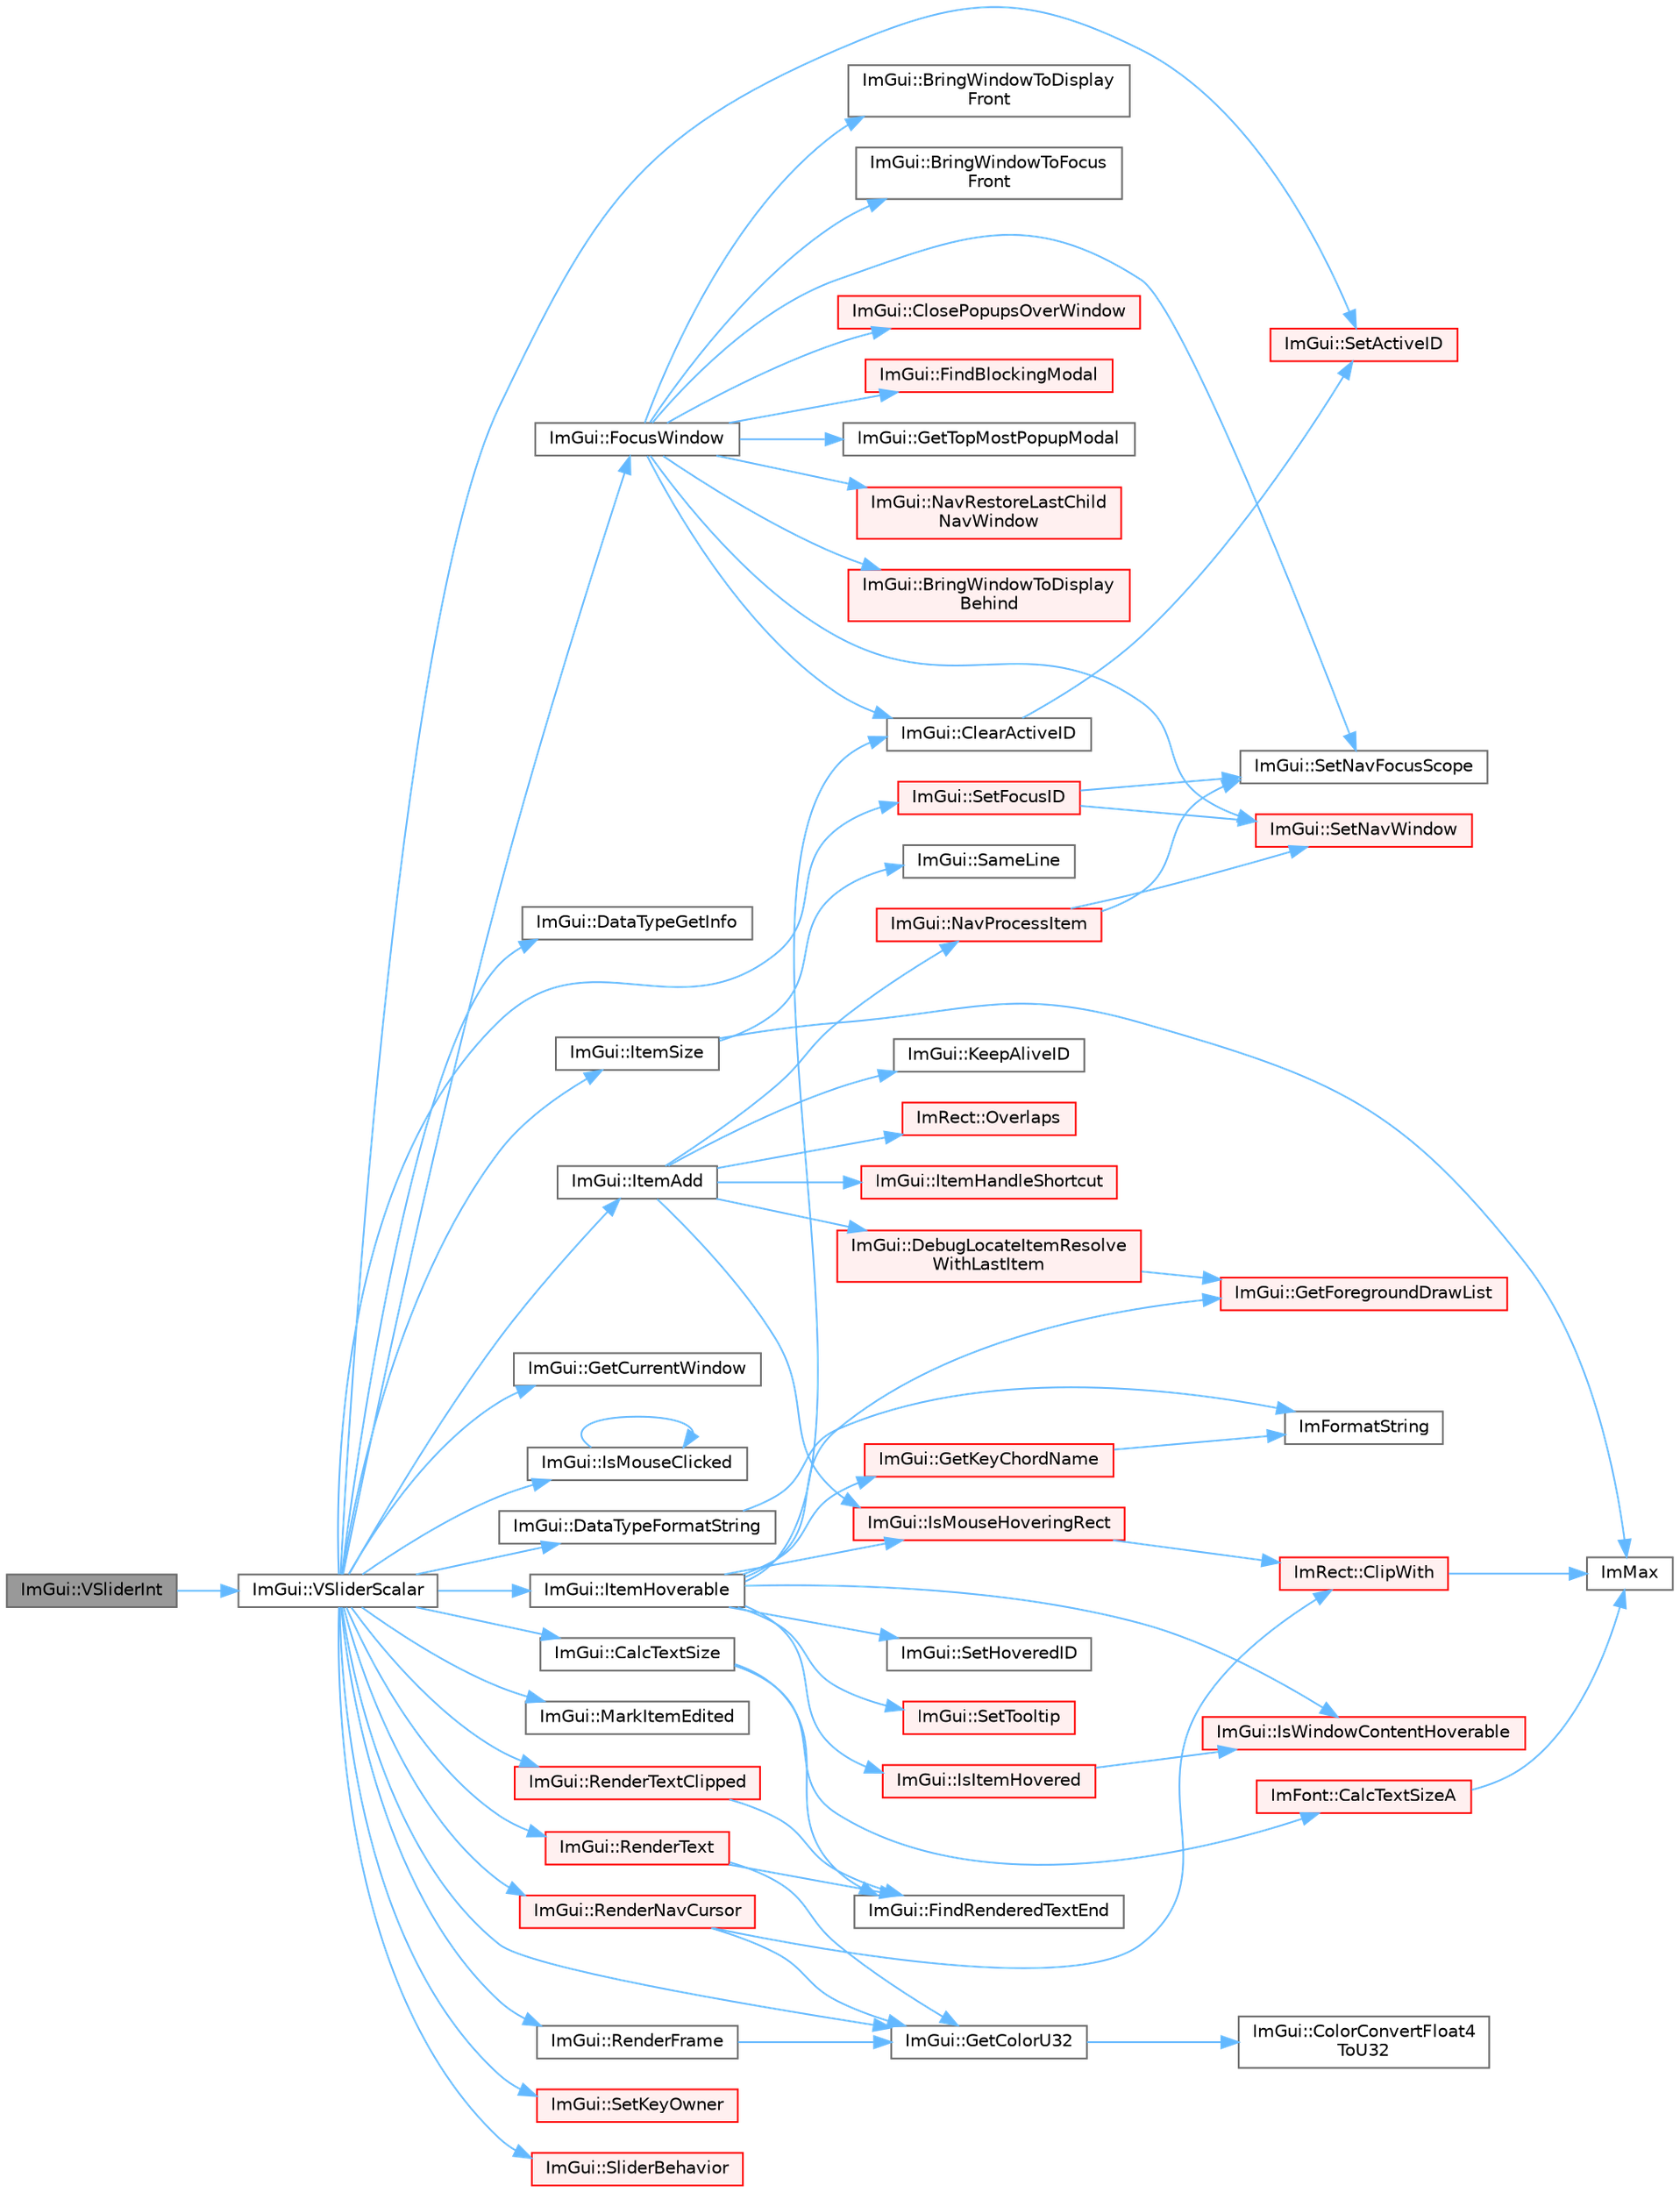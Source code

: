 digraph "ImGui::VSliderInt"
{
 // LATEX_PDF_SIZE
  bgcolor="transparent";
  edge [fontname=Helvetica,fontsize=10,labelfontname=Helvetica,labelfontsize=10];
  node [fontname=Helvetica,fontsize=10,shape=box,height=0.2,width=0.4];
  rankdir="LR";
  Node1 [id="Node000001",label="ImGui::VSliderInt",height=0.2,width=0.4,color="gray40", fillcolor="grey60", style="filled", fontcolor="black",tooltip=" "];
  Node1 -> Node2 [id="edge1_Node000001_Node000002",color="steelblue1",style="solid",tooltip=" "];
  Node2 [id="Node000002",label="ImGui::VSliderScalar",height=0.2,width=0.4,color="grey40", fillcolor="white", style="filled",URL="$namespace_im_gui.html#a6ad24ca37a530d43f9d1c727d94e4829",tooltip=" "];
  Node2 -> Node3 [id="edge2_Node000002_Node000003",color="steelblue1",style="solid",tooltip=" "];
  Node3 [id="Node000003",label="ImGui::CalcTextSize",height=0.2,width=0.4,color="grey40", fillcolor="white", style="filled",URL="$namespace_im_gui.html#a848b9db6cc4a186751c0ecebcaadc33b",tooltip=" "];
  Node3 -> Node4 [id="edge3_Node000003_Node000004",color="steelblue1",style="solid",tooltip=" "];
  Node4 [id="Node000004",label="ImFont::CalcTextSizeA",height=0.2,width=0.4,color="red", fillcolor="#FFF0F0", style="filled",URL="$struct_im_font.html#a418146c00c3dee351a411b952cce5175",tooltip=" "];
  Node4 -> Node11 [id="edge4_Node000004_Node000011",color="steelblue1",style="solid",tooltip=" "];
  Node11 [id="Node000011",label="ImMax",height=0.2,width=0.4,color="grey40", fillcolor="white", style="filled",URL="$imgui__internal_8h.html#a7667efd95147d0422f140917c71a9226",tooltip=" "];
  Node3 -> Node12 [id="edge5_Node000003_Node000012",color="steelblue1",style="solid",tooltip=" "];
  Node12 [id="Node000012",label="ImGui::FindRenderedTextEnd",height=0.2,width=0.4,color="grey40", fillcolor="white", style="filled",URL="$namespace_im_gui.html#a7671e1dbc803a31b06081b52a771d83f",tooltip=" "];
  Node2 -> Node13 [id="edge6_Node000002_Node000013",color="steelblue1",style="solid",tooltip=" "];
  Node13 [id="Node000013",label="ImGui::DataTypeFormatString",height=0.2,width=0.4,color="grey40", fillcolor="white", style="filled",URL="$namespace_im_gui.html#a5fda8e22d0e4721940aefcb7232b1f82",tooltip=" "];
  Node13 -> Node14 [id="edge7_Node000013_Node000014",color="steelblue1",style="solid",tooltip=" "];
  Node14 [id="Node000014",label="ImFormatString",height=0.2,width=0.4,color="grey40", fillcolor="white", style="filled",URL="$imgui_8cpp.html#a75ccaf7d676b1f567ba888ae42ac3809",tooltip=" "];
  Node2 -> Node15 [id="edge8_Node000002_Node000015",color="steelblue1",style="solid",tooltip=" "];
  Node15 [id="Node000015",label="ImGui::DataTypeGetInfo",height=0.2,width=0.4,color="grey40", fillcolor="white", style="filled",URL="$namespace_im_gui.html#a5b25ed1443e5a28d5a5725892e896578",tooltip=" "];
  Node2 -> Node16 [id="edge9_Node000002_Node000016",color="steelblue1",style="solid",tooltip=" "];
  Node16 [id="Node000016",label="ImGui::FocusWindow",height=0.2,width=0.4,color="grey40", fillcolor="white", style="filled",URL="$namespace_im_gui.html#a27aa6f2f3aa11778c6d023b1b223f262",tooltip=" "];
  Node16 -> Node17 [id="edge10_Node000016_Node000017",color="steelblue1",style="solid",tooltip=" "];
  Node17 [id="Node000017",label="ImGui::BringWindowToDisplay\lBehind",height=0.2,width=0.4,color="red", fillcolor="#FFF0F0", style="filled",URL="$namespace_im_gui.html#a8cae2f7a08f820a8d5349d1964603b20",tooltip=" "];
  Node16 -> Node19 [id="edge11_Node000016_Node000019",color="steelblue1",style="solid",tooltip=" "];
  Node19 [id="Node000019",label="ImGui::BringWindowToDisplay\lFront",height=0.2,width=0.4,color="grey40", fillcolor="white", style="filled",URL="$namespace_im_gui.html#a1f7b95f36d03751c928af7b1b745e959",tooltip=" "];
  Node16 -> Node20 [id="edge12_Node000016_Node000020",color="steelblue1",style="solid",tooltip=" "];
  Node20 [id="Node000020",label="ImGui::BringWindowToFocus\lFront",height=0.2,width=0.4,color="grey40", fillcolor="white", style="filled",URL="$namespace_im_gui.html#affe95a2dc969f0d15fbd4b588c94ac1a",tooltip=" "];
  Node16 -> Node21 [id="edge13_Node000016_Node000021",color="steelblue1",style="solid",tooltip=" "];
  Node21 [id="Node000021",label="ImGui::ClearActiveID",height=0.2,width=0.4,color="grey40", fillcolor="white", style="filled",URL="$namespace_im_gui.html#a17ff60ad1e2669130ac38a04d16eb354",tooltip=" "];
  Node21 -> Node22 [id="edge14_Node000021_Node000022",color="steelblue1",style="solid",tooltip=" "];
  Node22 [id="Node000022",label="ImGui::SetActiveID",height=0.2,width=0.4,color="red", fillcolor="#FFF0F0", style="filled",URL="$namespace_im_gui.html#a27b8ace13a8c421ee8405f0cbebe4ead",tooltip=" "];
  Node16 -> Node24 [id="edge15_Node000016_Node000024",color="steelblue1",style="solid",tooltip=" "];
  Node24 [id="Node000024",label="ImGui::ClosePopupsOverWindow",height=0.2,width=0.4,color="red", fillcolor="#FFF0F0", style="filled",URL="$namespace_im_gui.html#a0076b153c697cb85e263fcbd59340bce",tooltip=" "];
  Node16 -> Node29 [id="edge16_Node000016_Node000029",color="steelblue1",style="solid",tooltip=" "];
  Node29 [id="Node000029",label="ImGui::FindBlockingModal",height=0.2,width=0.4,color="red", fillcolor="#FFF0F0", style="filled",URL="$namespace_im_gui.html#a196705a4195b41a57470ef6553cb440c",tooltip=" "];
  Node16 -> Node30 [id="edge17_Node000016_Node000030",color="steelblue1",style="solid",tooltip=" "];
  Node30 [id="Node000030",label="ImGui::GetTopMostPopupModal",height=0.2,width=0.4,color="grey40", fillcolor="white", style="filled",URL="$namespace_im_gui.html#a6b905269b079f5e07755db52cc6e52df",tooltip=" "];
  Node16 -> Node31 [id="edge18_Node000016_Node000031",color="steelblue1",style="solid",tooltip=" "];
  Node31 [id="Node000031",label="ImGui::NavRestoreLastChild\lNavWindow",height=0.2,width=0.4,color="red", fillcolor="#FFF0F0", style="filled",URL="$namespace_im_gui.html#ae9ed208c0b64e4919e5de1cb83b2db2a",tooltip=" "];
  Node16 -> Node33 [id="edge19_Node000016_Node000033",color="steelblue1",style="solid",tooltip=" "];
  Node33 [id="Node000033",label="ImGui::SetNavFocusScope",height=0.2,width=0.4,color="grey40", fillcolor="white", style="filled",URL="$namespace_im_gui.html#ada2736a9b034b93ba877f46577bc5e8b",tooltip=" "];
  Node16 -> Node34 [id="edge20_Node000016_Node000034",color="steelblue1",style="solid",tooltip=" "];
  Node34 [id="Node000034",label="ImGui::SetNavWindow",height=0.2,width=0.4,color="red", fillcolor="#FFF0F0", style="filled",URL="$namespace_im_gui.html#aa422c756f467e650d67b4fb1b74ff5a1",tooltip=" "];
  Node2 -> Node36 [id="edge21_Node000002_Node000036",color="steelblue1",style="solid",tooltip=" "];
  Node36 [id="Node000036",label="ImGui::GetColorU32",height=0.2,width=0.4,color="grey40", fillcolor="white", style="filled",URL="$namespace_im_gui.html#a0de2d9bd347d9866511eb8d014e62556",tooltip=" "];
  Node36 -> Node37 [id="edge22_Node000036_Node000037",color="steelblue1",style="solid",tooltip=" "];
  Node37 [id="Node000037",label="ImGui::ColorConvertFloat4\lToU32",height=0.2,width=0.4,color="grey40", fillcolor="white", style="filled",URL="$namespace_im_gui.html#abe2691de0b1a71c774ab24cc91564a94",tooltip=" "];
  Node2 -> Node38 [id="edge23_Node000002_Node000038",color="steelblue1",style="solid",tooltip=" "];
  Node38 [id="Node000038",label="ImGui::GetCurrentWindow",height=0.2,width=0.4,color="grey40", fillcolor="white", style="filled",URL="$namespace_im_gui.html#ac452417b5004ca16a814a72cff153526",tooltip=" "];
  Node2 -> Node39 [id="edge24_Node000002_Node000039",color="steelblue1",style="solid",tooltip=" "];
  Node39 [id="Node000039",label="ImGui::IsMouseClicked",height=0.2,width=0.4,color="grey40", fillcolor="white", style="filled",URL="$namespace_im_gui.html#a2d430db9485d0b3d86d51d5436225495",tooltip=" "];
  Node39 -> Node39 [id="edge25_Node000039_Node000039",color="steelblue1",style="solid",tooltip=" "];
  Node2 -> Node40 [id="edge26_Node000002_Node000040",color="steelblue1",style="solid",tooltip=" "];
  Node40 [id="Node000040",label="ImGui::ItemAdd",height=0.2,width=0.4,color="grey40", fillcolor="white", style="filled",URL="$namespace_im_gui.html#a0c2ccafc8d403c02a6590ac21157b9ac",tooltip=" "];
  Node40 -> Node41 [id="edge27_Node000040_Node000041",color="steelblue1",style="solid",tooltip=" "];
  Node41 [id="Node000041",label="ImGui::DebugLocateItemResolve\lWithLastItem",height=0.2,width=0.4,color="red", fillcolor="#FFF0F0", style="filled",URL="$namespace_im_gui.html#ae8ab0d7dfc90af8e82db3ed9e7829219",tooltip=" "];
  Node41 -> Node57 [id="edge28_Node000041_Node000057",color="steelblue1",style="solid",tooltip=" "];
  Node57 [id="Node000057",label="ImGui::GetForegroundDrawList",height=0.2,width=0.4,color="red", fillcolor="#FFF0F0", style="filled",URL="$namespace_im_gui.html#a77e1a981b472415e6613a2bd0966d817",tooltip=" "];
  Node40 -> Node64 [id="edge29_Node000040_Node000064",color="steelblue1",style="solid",tooltip=" "];
  Node64 [id="Node000064",label="ImGui::IsMouseHoveringRect",height=0.2,width=0.4,color="red", fillcolor="#FFF0F0", style="filled",URL="$namespace_im_gui.html#ae0b8ea0e06c457316d6aed6c5b2a1c25",tooltip=" "];
  Node64 -> Node65 [id="edge30_Node000064_Node000065",color="steelblue1",style="solid",tooltip=" "];
  Node65 [id="Node000065",label="ImRect::ClipWith",height=0.2,width=0.4,color="red", fillcolor="#FFF0F0", style="filled",URL="$struct_im_rect.html#ac02d5cf6ce0358aea9ed9df43d368f3f",tooltip=" "];
  Node65 -> Node11 [id="edge31_Node000065_Node000011",color="steelblue1",style="solid",tooltip=" "];
  Node40 -> Node68 [id="edge32_Node000040_Node000068",color="steelblue1",style="solid",tooltip=" "];
  Node68 [id="Node000068",label="ImGui::ItemHandleShortcut",height=0.2,width=0.4,color="red", fillcolor="#FFF0F0", style="filled",URL="$namespace_im_gui.html#a338deb537666a886cf3ece08c07e9fa9",tooltip=" "];
  Node40 -> Node71 [id="edge33_Node000040_Node000071",color="steelblue1",style="solid",tooltip=" "];
  Node71 [id="Node000071",label="ImGui::KeepAliveID",height=0.2,width=0.4,color="grey40", fillcolor="white", style="filled",URL="$namespace_im_gui.html#a85a245c78a9f7c351636bdad6e60c488",tooltip=" "];
  Node40 -> Node72 [id="edge34_Node000040_Node000072",color="steelblue1",style="solid",tooltip=" "];
  Node72 [id="Node000072",label="ImGui::NavProcessItem",height=0.2,width=0.4,color="red", fillcolor="#FFF0F0", style="filled",URL="$namespace_im_gui.html#aa217c2f0448788f3c064bf828a8f9d8f",tooltip=" "];
  Node72 -> Node33 [id="edge35_Node000072_Node000033",color="steelblue1",style="solid",tooltip=" "];
  Node72 -> Node34 [id="edge36_Node000072_Node000034",color="steelblue1",style="solid",tooltip=" "];
  Node40 -> Node90 [id="edge37_Node000040_Node000090",color="steelblue1",style="solid",tooltip=" "];
  Node90 [id="Node000090",label="ImRect::Overlaps",height=0.2,width=0.4,color="red", fillcolor="#FFF0F0", style="filled",URL="$struct_im_rect.html#a0af3bade3781e5e7c6afdf71ccfb0d43",tooltip=" "];
  Node2 -> Node91 [id="edge38_Node000002_Node000091",color="steelblue1",style="solid",tooltip=" "];
  Node91 [id="Node000091",label="ImGui::ItemHoverable",height=0.2,width=0.4,color="grey40", fillcolor="white", style="filled",URL="$namespace_im_gui.html#a1d7304e335dbe35c4d97b67854111ed2",tooltip=" "];
  Node91 -> Node21 [id="edge39_Node000091_Node000021",color="steelblue1",style="solid",tooltip=" "];
  Node91 -> Node57 [id="edge40_Node000091_Node000057",color="steelblue1",style="solid",tooltip=" "];
  Node91 -> Node92 [id="edge41_Node000091_Node000092",color="steelblue1",style="solid",tooltip=" "];
  Node92 [id="Node000092",label="ImGui::GetKeyChordName",height=0.2,width=0.4,color="red", fillcolor="#FFF0F0", style="filled",URL="$namespace_im_gui.html#a4711f04593c21dee2ecb1f736c4da981",tooltip=" "];
  Node92 -> Node14 [id="edge42_Node000092_Node000014",color="steelblue1",style="solid",tooltip=" "];
  Node91 -> Node99 [id="edge43_Node000091_Node000099",color="steelblue1",style="solid",tooltip=" "];
  Node99 [id="Node000099",label="ImGui::IsItemHovered",height=0.2,width=0.4,color="red", fillcolor="#FFF0F0", style="filled",URL="$namespace_im_gui.html#ac9a400eff3a9561d95e80486c52a660b",tooltip=" "];
  Node99 -> Node103 [id="edge44_Node000099_Node000103",color="steelblue1",style="solid",tooltip=" "];
  Node103 [id="Node000103",label="ImGui::IsWindowContentHoverable",height=0.2,width=0.4,color="red", fillcolor="#FFF0F0", style="filled",URL="$namespace_im_gui.html#ab3095c274afa3c3d73e1d5cae190f469",tooltip=" "];
  Node91 -> Node64 [id="edge45_Node000091_Node000064",color="steelblue1",style="solid",tooltip=" "];
  Node91 -> Node103 [id="edge46_Node000091_Node000103",color="steelblue1",style="solid",tooltip=" "];
  Node91 -> Node104 [id="edge47_Node000091_Node000104",color="steelblue1",style="solid",tooltip=" "];
  Node104 [id="Node000104",label="ImGui::SetHoveredID",height=0.2,width=0.4,color="grey40", fillcolor="white", style="filled",URL="$namespace_im_gui.html#aba1f0c75d6f98702e6b02eb1bc30d915",tooltip=" "];
  Node91 -> Node105 [id="edge48_Node000091_Node000105",color="steelblue1",style="solid",tooltip=" "];
  Node105 [id="Node000105",label="ImGui::SetTooltip",height=0.2,width=0.4,color="red", fillcolor="#FFF0F0", style="filled",URL="$namespace_im_gui.html#a313073fa01b8a9791f241ef93091ce92",tooltip=" "];
  Node2 -> Node175 [id="edge49_Node000002_Node000175",color="steelblue1",style="solid",tooltip=" "];
  Node175 [id="Node000175",label="ImGui::ItemSize",height=0.2,width=0.4,color="grey40", fillcolor="white", style="filled",URL="$namespace_im_gui.html#a4b5818a652d943ea54e0cec9fb3943d7",tooltip=" "];
  Node175 -> Node11 [id="edge50_Node000175_Node000011",color="steelblue1",style="solid",tooltip=" "];
  Node175 -> Node176 [id="edge51_Node000175_Node000176",color="steelblue1",style="solid",tooltip=" "];
  Node176 [id="Node000176",label="ImGui::SameLine",height=0.2,width=0.4,color="grey40", fillcolor="white", style="filled",URL="$namespace_im_gui.html#addd433eb3aae59119e341e80db474f66",tooltip=" "];
  Node2 -> Node285 [id="edge52_Node000002_Node000285",color="steelblue1",style="solid",tooltip=" "];
  Node285 [id="Node000285",label="ImGui::MarkItemEdited",height=0.2,width=0.4,color="grey40", fillcolor="white", style="filled",URL="$namespace_im_gui.html#a83036681a36fbee2d35b5b57a1ef72e6",tooltip=" "];
  Node2 -> Node228 [id="edge53_Node000002_Node000228",color="steelblue1",style="solid",tooltip=" "];
  Node228 [id="Node000228",label="ImGui::RenderFrame",height=0.2,width=0.4,color="grey40", fillcolor="white", style="filled",URL="$namespace_im_gui.html#a6eb97ff501764c37df4ffd99ebadeba7",tooltip=" "];
  Node228 -> Node36 [id="edge54_Node000228_Node000036",color="steelblue1",style="solid",tooltip=" "];
  Node2 -> Node229 [id="edge55_Node000002_Node000229",color="steelblue1",style="solid",tooltip=" "];
  Node229 [id="Node000229",label="ImGui::RenderNavCursor",height=0.2,width=0.4,color="red", fillcolor="#FFF0F0", style="filled",URL="$namespace_im_gui.html#a2722dcfe26c7f6e8cd522102ef5b7df2",tooltip=" "];
  Node229 -> Node65 [id="edge56_Node000229_Node000065",color="steelblue1",style="solid",tooltip=" "];
  Node229 -> Node36 [id="edge57_Node000229_Node000036",color="steelblue1",style="solid",tooltip=" "];
  Node2 -> Node273 [id="edge58_Node000002_Node000273",color="steelblue1",style="solid",tooltip=" "];
  Node273 [id="Node000273",label="ImGui::RenderText",height=0.2,width=0.4,color="red", fillcolor="#FFF0F0", style="filled",URL="$namespace_im_gui.html#a9971ce57f2a288ac3a12df886c5550d1",tooltip=" "];
  Node273 -> Node12 [id="edge59_Node000273_Node000012",color="steelblue1",style="solid",tooltip=" "];
  Node273 -> Node36 [id="edge60_Node000273_Node000036",color="steelblue1",style="solid",tooltip=" "];
  Node2 -> Node279 [id="edge61_Node000002_Node000279",color="steelblue1",style="solid",tooltip=" "];
  Node279 [id="Node000279",label="ImGui::RenderTextClipped",height=0.2,width=0.4,color="red", fillcolor="#FFF0F0", style="filled",URL="$namespace_im_gui.html#ab362eafae794c7364a6b96ea06f38eb9",tooltip=" "];
  Node279 -> Node12 [id="edge62_Node000279_Node000012",color="steelblue1",style="solid",tooltip=" "];
  Node2 -> Node22 [id="edge63_Node000002_Node000022",color="steelblue1",style="solid",tooltip=" "];
  Node2 -> Node288 [id="edge64_Node000002_Node000288",color="steelblue1",style="solid",tooltip=" "];
  Node288 [id="Node000288",label="ImGui::SetFocusID",height=0.2,width=0.4,color="red", fillcolor="#FFF0F0", style="filled",URL="$namespace_im_gui.html#a8ad578d7141486ff12b59b0c251234e6",tooltip=" "];
  Node288 -> Node33 [id="edge65_Node000288_Node000033",color="steelblue1",style="solid",tooltip=" "];
  Node288 -> Node34 [id="edge66_Node000288_Node000034",color="steelblue1",style="solid",tooltip=" "];
  Node2 -> Node212 [id="edge67_Node000002_Node000212",color="steelblue1",style="solid",tooltip=" "];
  Node212 [id="Node000212",label="ImGui::SetKeyOwner",height=0.2,width=0.4,color="red", fillcolor="#FFF0F0", style="filled",URL="$namespace_im_gui.html#ac415798dd69ab045cda84dd14a52c3ea",tooltip=" "];
  Node2 -> Node518 [id="edge68_Node000002_Node000518",color="steelblue1",style="solid",tooltip=" "];
  Node518 [id="Node000518",label="ImGui::SliderBehavior",height=0.2,width=0.4,color="red", fillcolor="#FFF0F0", style="filled",URL="$namespace_im_gui.html#af8d5d2cfa55221448e55e51b1abcfe93",tooltip=" "];
}
